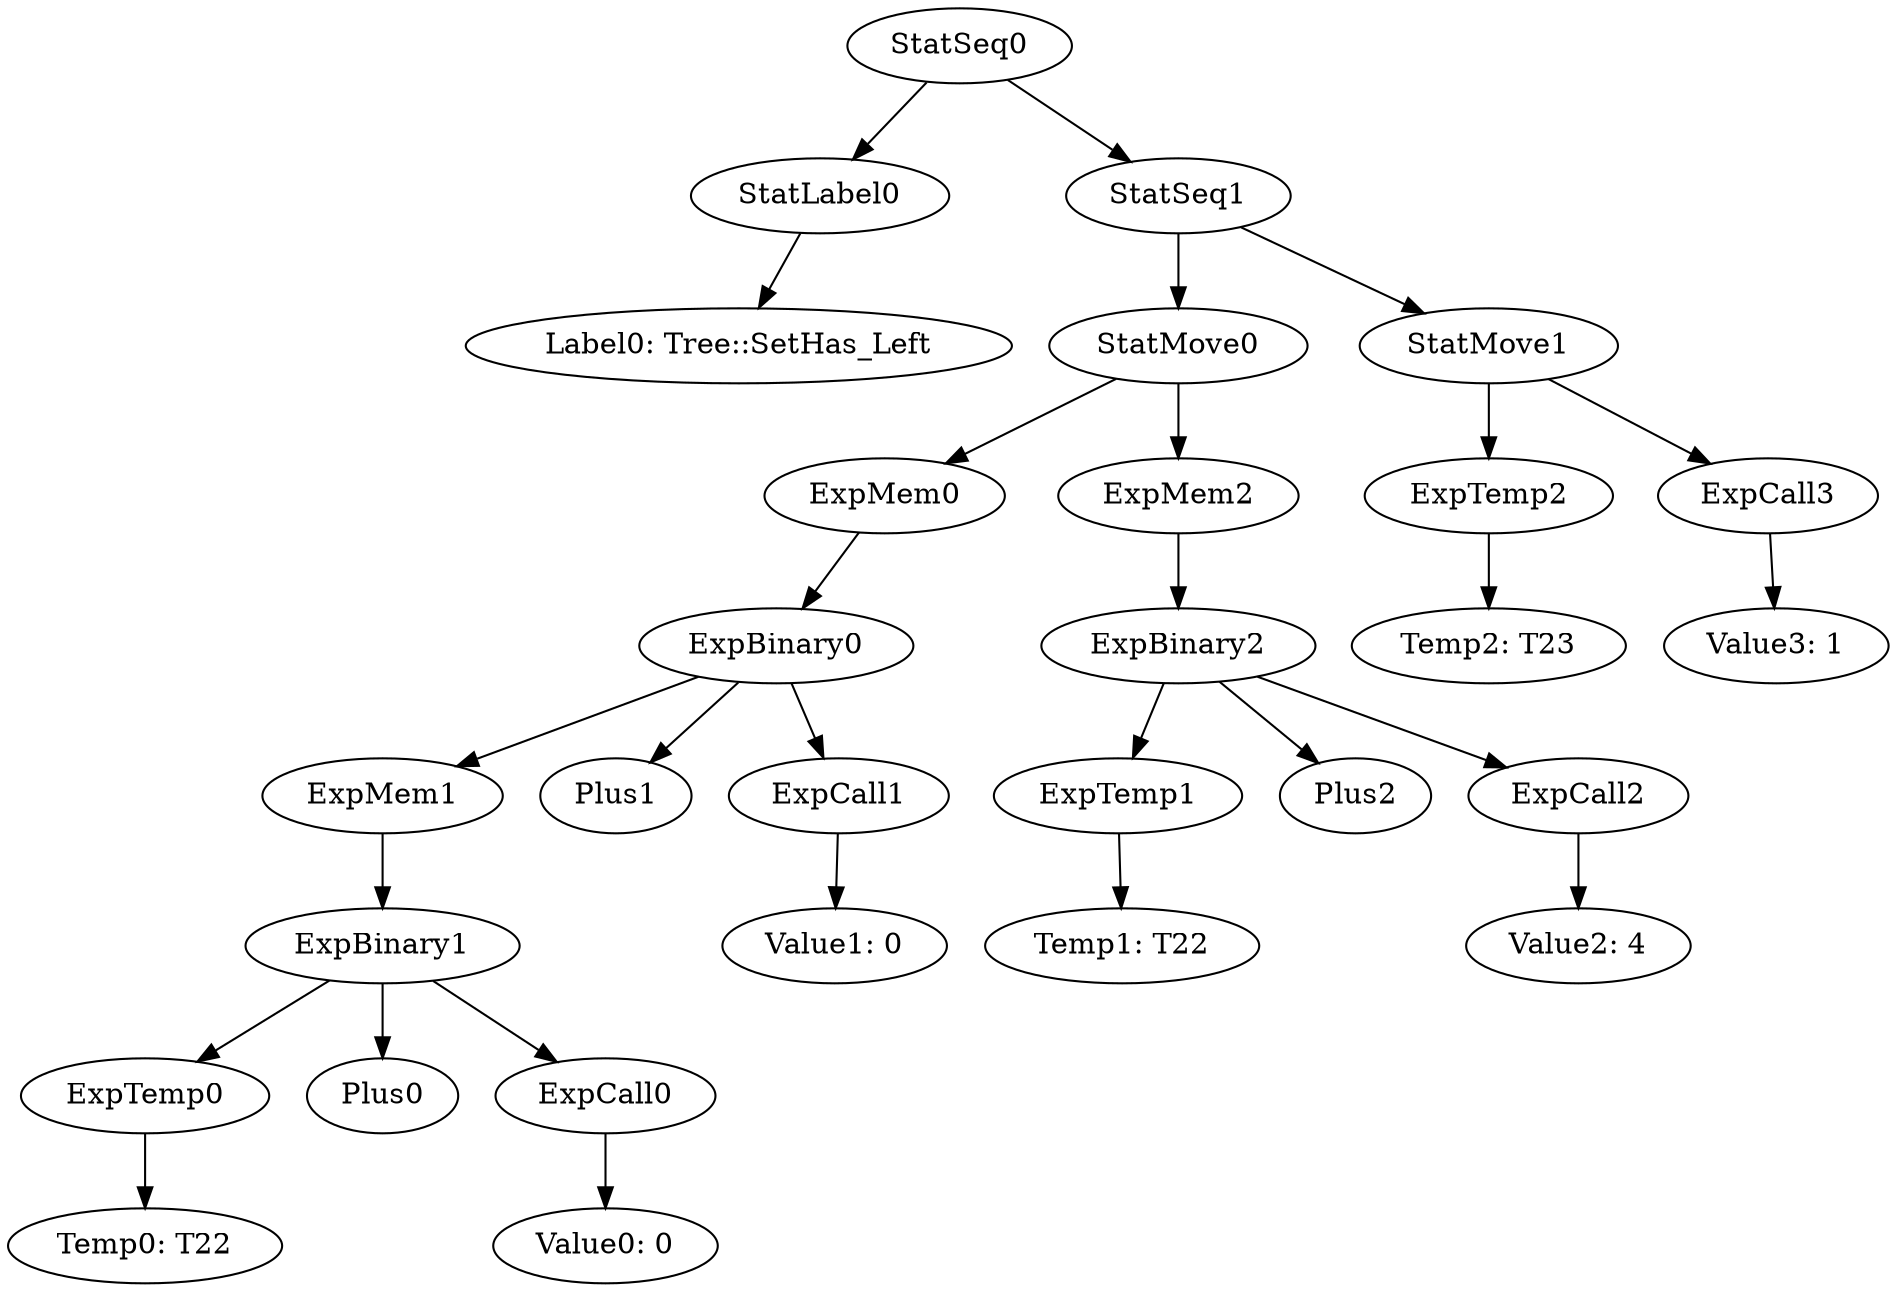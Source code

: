 digraph {
	ordering = out;
	StatMove1 -> ExpTemp2;
	StatMove1 -> ExpCall3;
	ExpTemp2 -> "Temp2: T23";
	ExpCall3 -> "Value3: 1";
	ExpTemp1 -> "Temp1: T22";
	ExpMem2 -> ExpBinary2;
	ExpTemp0 -> "Temp0: T22";
	StatSeq0 -> StatLabel0;
	StatSeq0 -> StatSeq1;
	StatLabel0 -> "Label0: Tree::SetHas_Left";
	StatSeq1 -> StatMove0;
	StatSeq1 -> StatMove1;
	ExpBinary2 -> ExpTemp1;
	ExpBinary2 -> Plus2;
	ExpBinary2 -> ExpCall2;
	ExpCall0 -> "Value0: 0";
	ExpMem1 -> ExpBinary1;
	ExpBinary1 -> ExpTemp0;
	ExpBinary1 -> Plus0;
	ExpBinary1 -> ExpCall0;
	ExpMem0 -> ExpBinary0;
	ExpBinary0 -> ExpMem1;
	ExpBinary0 -> Plus1;
	ExpBinary0 -> ExpCall1;
	ExpCall1 -> "Value1: 0";
	ExpCall2 -> "Value2: 4";
	StatMove0 -> ExpMem0;
	StatMove0 -> ExpMem2;
}

